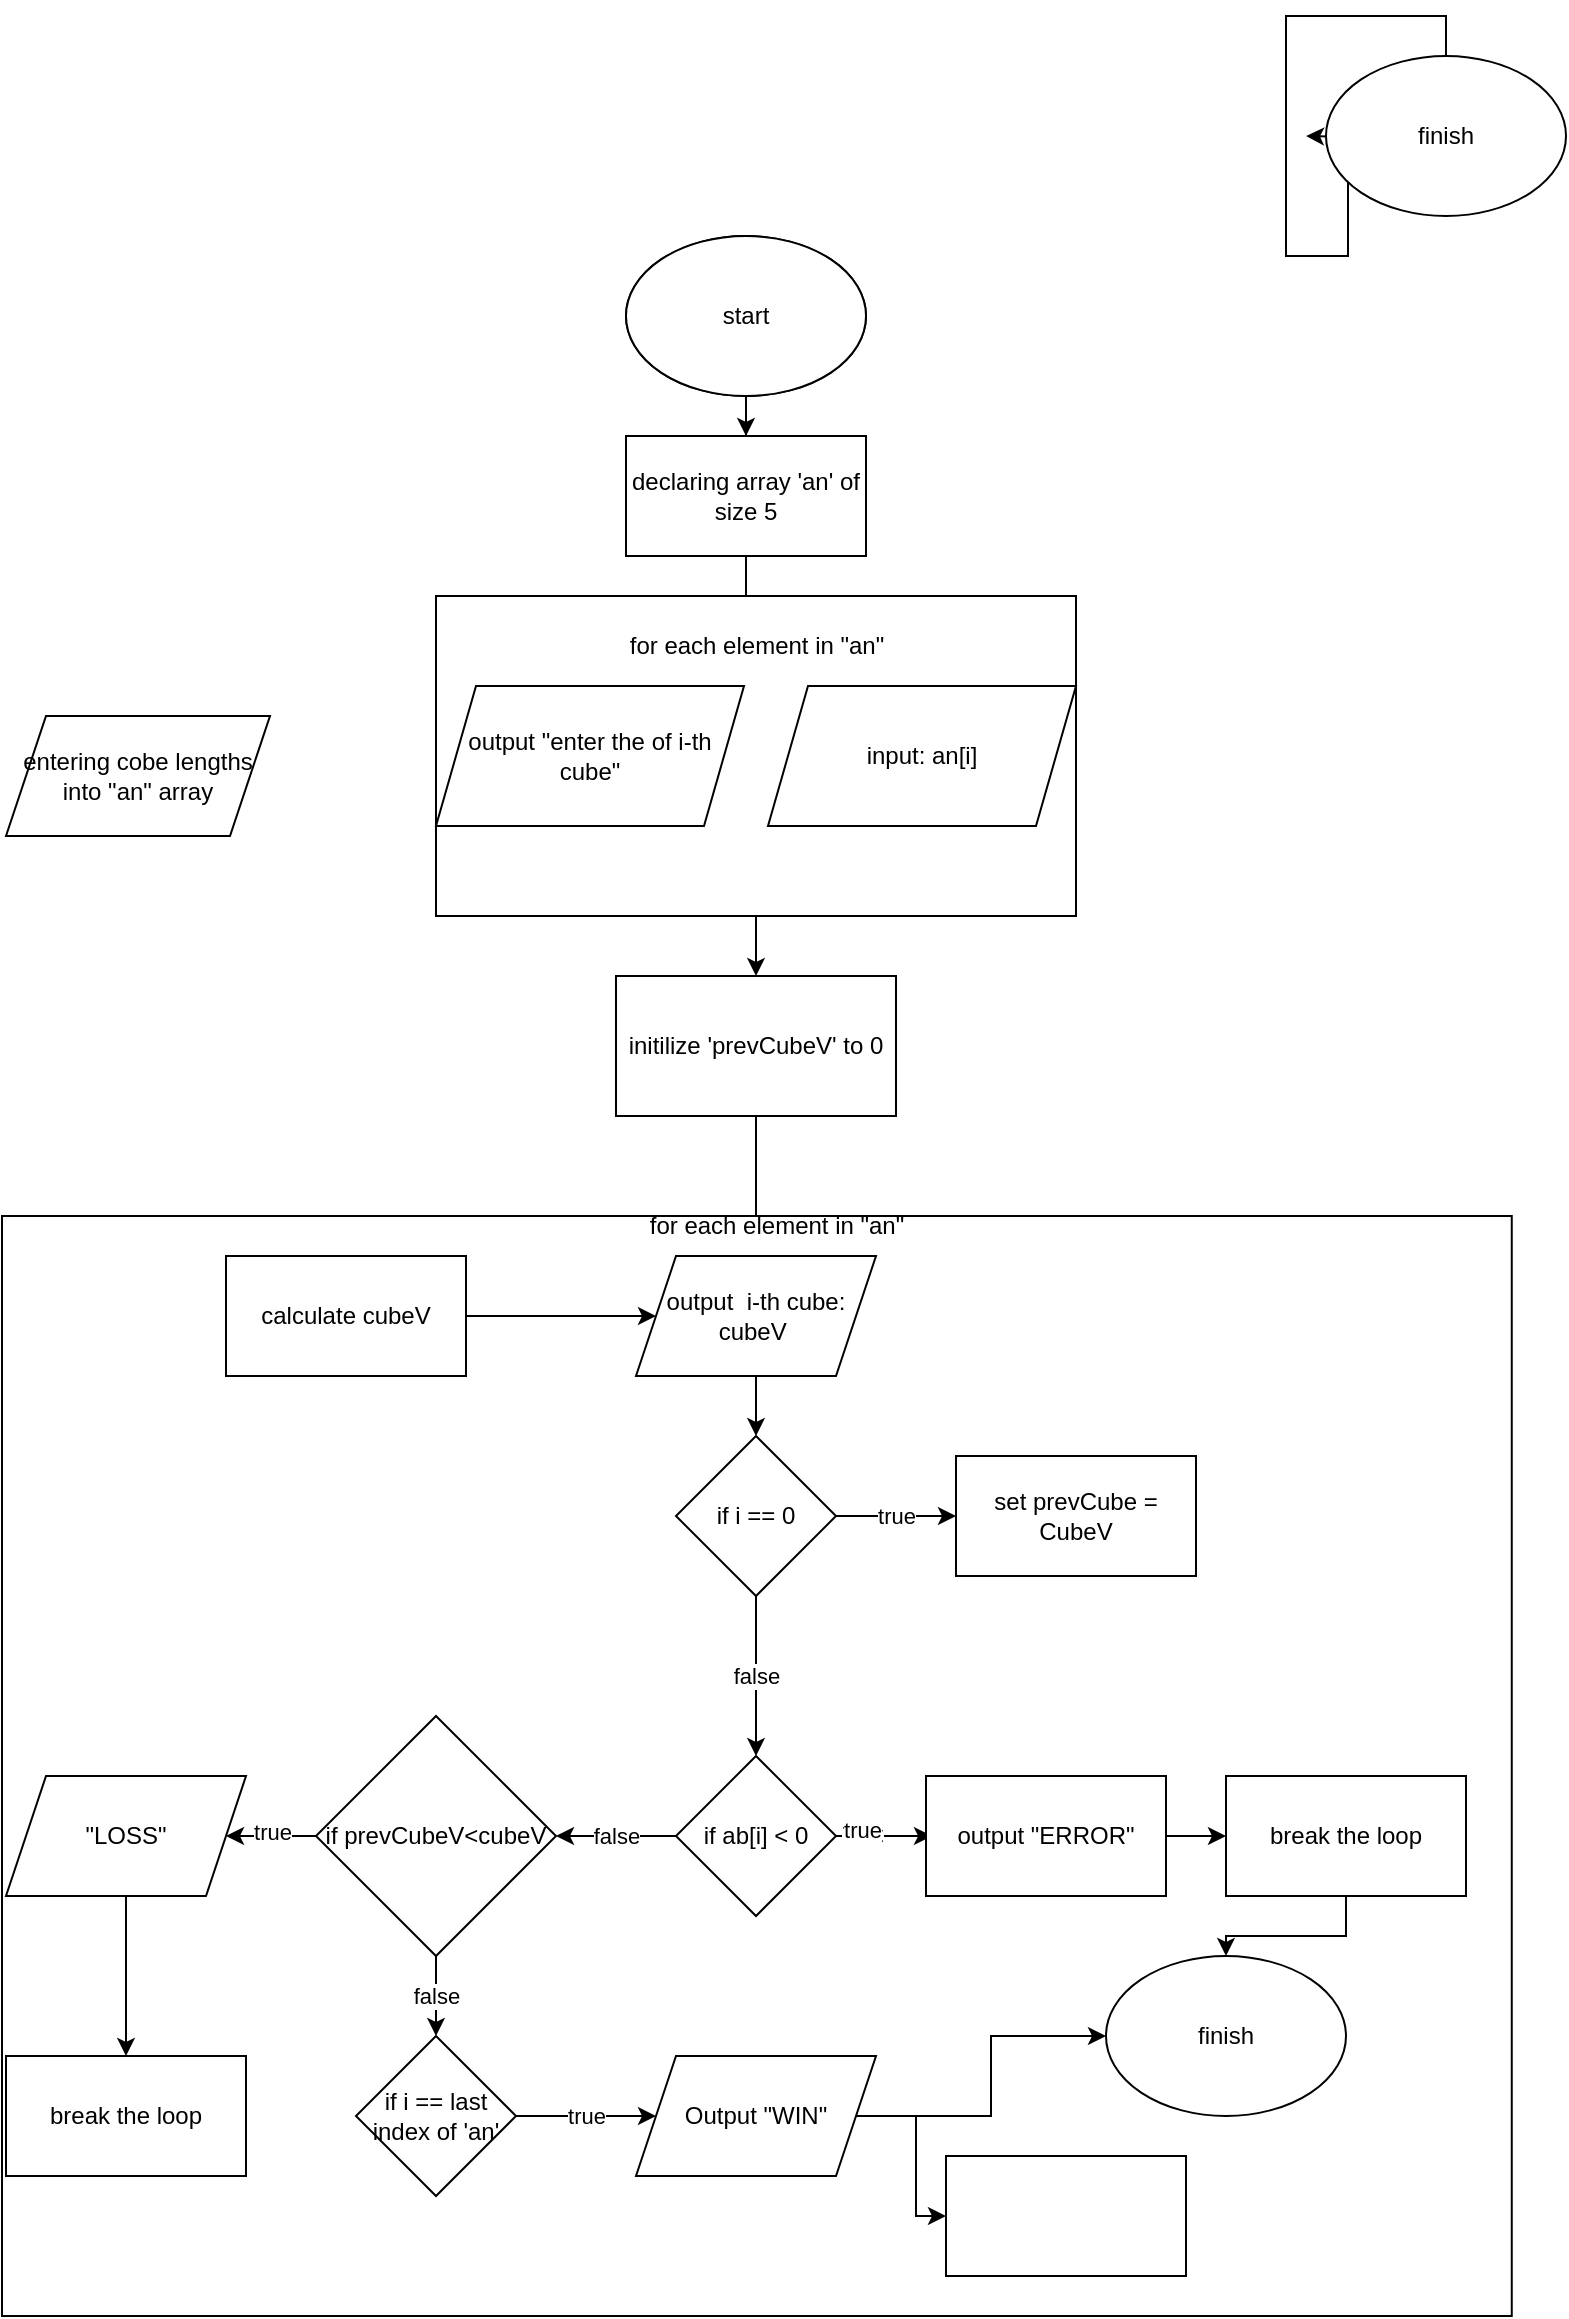 <mxfile version="22.0.3" type="device">
  <diagram name="Page-1" id="dzlGwOqnFct8hNl-MjGZ">
    <mxGraphModel dx="936" dy="731" grid="1" gridSize="10" guides="1" tooltips="1" connect="1" arrows="1" fold="1" page="1" pageScale="1" pageWidth="850" pageHeight="1100" math="0" shadow="0">
      <root>
        <mxCell id="0" />
        <mxCell id="1" parent="0" />
        <mxCell id="LIUh5S7-7C21HLJim_Fs-1" value="" style="ellipse;whiteSpace=wrap;html=1;" vertex="1" parent="1">
          <mxGeometry x="360" y="320" width="120" height="80" as="geometry" />
        </mxCell>
        <mxCell id="LIUh5S7-7C21HLJim_Fs-5" value="" style="edgeStyle=orthogonalEdgeStyle;rounded=0;orthogonalLoop=1;jettySize=auto;html=1;" edge="1" parent="1" source="LIUh5S7-7C21HLJim_Fs-2" target="LIUh5S7-7C21HLJim_Fs-4">
          <mxGeometry relative="1" as="geometry" />
        </mxCell>
        <mxCell id="LIUh5S7-7C21HLJim_Fs-2" value="start" style="ellipse;whiteSpace=wrap;html=1;" vertex="1" parent="1">
          <mxGeometry x="360" y="320" width="120" height="80" as="geometry" />
        </mxCell>
        <mxCell id="LIUh5S7-7C21HLJim_Fs-34" style="edgeStyle=orthogonalEdgeStyle;rounded=0;orthogonalLoop=1;jettySize=auto;html=1;exitX=0.5;exitY=0;exitDx=0;exitDy=0;" edge="1" parent="1" source="LIUh5S7-7C21HLJim_Fs-3">
          <mxGeometry relative="1" as="geometry">
            <mxPoint x="700" y="270" as="targetPoint" />
          </mxGeometry>
        </mxCell>
        <mxCell id="LIUh5S7-7C21HLJim_Fs-3" value="finish" style="ellipse;whiteSpace=wrap;html=1;" vertex="1" parent="1">
          <mxGeometry x="710" y="230" width="120" height="80" as="geometry" />
        </mxCell>
        <mxCell id="LIUh5S7-7C21HLJim_Fs-19" value="" style="edgeStyle=orthogonalEdgeStyle;rounded=0;orthogonalLoop=1;jettySize=auto;html=1;" edge="1" parent="1" source="LIUh5S7-7C21HLJim_Fs-4" target="LIUh5S7-7C21HLJim_Fs-17">
          <mxGeometry relative="1" as="geometry" />
        </mxCell>
        <mxCell id="LIUh5S7-7C21HLJim_Fs-4" value="declaring array &#39;an&#39; of size 5" style="rounded=0;whiteSpace=wrap;html=1;" vertex="1" parent="1">
          <mxGeometry x="360" y="420" width="120" height="60" as="geometry" />
        </mxCell>
        <mxCell id="LIUh5S7-7C21HLJim_Fs-9" value="entering cobe lengths into &quot;an&quot; array" style="shape=parallelogram;perimeter=parallelogramPerimeter;whiteSpace=wrap;html=1;fixedSize=1;" vertex="1" parent="1">
          <mxGeometry x="50" y="560" width="132" height="60" as="geometry" />
        </mxCell>
        <mxCell id="LIUh5S7-7C21HLJim_Fs-10" style="edgeStyle=orthogonalEdgeStyle;rounded=0;orthogonalLoop=1;jettySize=auto;html=1;exitX=0.5;exitY=1;exitDx=0;exitDy=0;" edge="1" parent="1" source="LIUh5S7-7C21HLJim_Fs-9" target="LIUh5S7-7C21HLJim_Fs-9">
          <mxGeometry relative="1" as="geometry" />
        </mxCell>
        <mxCell id="LIUh5S7-7C21HLJim_Fs-12" value="" style="rounded=0;whiteSpace=wrap;html=1;" vertex="1" parent="1">
          <mxGeometry x="360" y="510" width="120" height="60" as="geometry" />
        </mxCell>
        <mxCell id="LIUh5S7-7C21HLJim_Fs-20" value="" style="edgeStyle=orthogonalEdgeStyle;rounded=0;orthogonalLoop=1;jettySize=auto;html=1;" edge="1" parent="1" source="LIUh5S7-7C21HLJim_Fs-13" target="LIUh5S7-7C21HLJim_Fs-18">
          <mxGeometry relative="1" as="geometry" />
        </mxCell>
        <mxCell id="LIUh5S7-7C21HLJim_Fs-13" value="" style="rounded=0;whiteSpace=wrap;html=1;" vertex="1" parent="1">
          <mxGeometry x="265" y="500" width="320" height="160" as="geometry" />
        </mxCell>
        <mxCell id="LIUh5S7-7C21HLJim_Fs-14" value="output &quot;enter the of i-th cube&quot;" style="shape=parallelogram;perimeter=parallelogramPerimeter;whiteSpace=wrap;html=1;fixedSize=1;" vertex="1" parent="1">
          <mxGeometry x="265" y="545" width="154" height="70" as="geometry" />
        </mxCell>
        <mxCell id="LIUh5S7-7C21HLJim_Fs-16" value="input: an[i]" style="shape=parallelogram;perimeter=parallelogramPerimeter;whiteSpace=wrap;html=1;fixedSize=1;" vertex="1" parent="1">
          <mxGeometry x="431" y="545" width="154" height="70" as="geometry" />
        </mxCell>
        <mxCell id="LIUh5S7-7C21HLJim_Fs-17" value="for each element in &quot;an&quot;" style="text;html=1;strokeColor=none;fillColor=none;align=center;verticalAlign=middle;whiteSpace=wrap;rounded=0;" vertex="1" parent="1">
          <mxGeometry x="358" y="510" width="135" height="30" as="geometry" />
        </mxCell>
        <mxCell id="LIUh5S7-7C21HLJim_Fs-56" value="" style="edgeStyle=orthogonalEdgeStyle;rounded=0;orthogonalLoop=1;jettySize=auto;html=1;" edge="1" parent="1" source="LIUh5S7-7C21HLJim_Fs-18" target="LIUh5S7-7C21HLJim_Fs-24">
          <mxGeometry relative="1" as="geometry" />
        </mxCell>
        <mxCell id="LIUh5S7-7C21HLJim_Fs-18" value="initilize &#39;prevCubeV&#39; to 0" style="rounded=0;whiteSpace=wrap;html=1;" vertex="1" parent="1">
          <mxGeometry x="355" y="690" width="140" height="70" as="geometry" />
        </mxCell>
        <mxCell id="LIUh5S7-7C21HLJim_Fs-21" value="" style="rounded=0;whiteSpace=wrap;html=1;" vertex="1" parent="1">
          <mxGeometry x="48" y="810" width="754.88" height="550" as="geometry" />
        </mxCell>
        <mxCell id="LIUh5S7-7C21HLJim_Fs-22" value="for each element in &quot;an&quot;" style="text;html=1;strokeColor=none;fillColor=none;align=center;verticalAlign=middle;whiteSpace=wrap;rounded=0;" vertex="1" parent="1">
          <mxGeometry x="368" y="800" width="135" height="30" as="geometry" />
        </mxCell>
        <mxCell id="LIUh5S7-7C21HLJim_Fs-25" value="" style="edgeStyle=orthogonalEdgeStyle;rounded=0;orthogonalLoop=1;jettySize=auto;html=1;" edge="1" parent="1" source="LIUh5S7-7C21HLJim_Fs-23" target="LIUh5S7-7C21HLJim_Fs-24">
          <mxGeometry relative="1" as="geometry" />
        </mxCell>
        <mxCell id="LIUh5S7-7C21HLJim_Fs-23" value="calculate cubeV" style="rounded=0;whiteSpace=wrap;html=1;" vertex="1" parent="1">
          <mxGeometry x="160" y="830" width="120" height="60" as="geometry" />
        </mxCell>
        <mxCell id="LIUh5S7-7C21HLJim_Fs-29" value="" style="edgeStyle=orthogonalEdgeStyle;rounded=0;orthogonalLoop=1;jettySize=auto;html=1;" edge="1" parent="1" source="LIUh5S7-7C21HLJim_Fs-24" target="LIUh5S7-7C21HLJim_Fs-28">
          <mxGeometry relative="1" as="geometry" />
        </mxCell>
        <mxCell id="LIUh5S7-7C21HLJim_Fs-24" value="output&amp;nbsp; i-th cube: cubeV&amp;nbsp;" style="shape=parallelogram;perimeter=parallelogramPerimeter;whiteSpace=wrap;html=1;fixedSize=1;" vertex="1" parent="1">
          <mxGeometry x="365" y="830" width="120" height="60" as="geometry" />
        </mxCell>
        <mxCell id="LIUh5S7-7C21HLJim_Fs-31" value="true" style="edgeStyle=orthogonalEdgeStyle;rounded=0;orthogonalLoop=1;jettySize=auto;html=1;" edge="1" parent="1" source="LIUh5S7-7C21HLJim_Fs-28" target="LIUh5S7-7C21HLJim_Fs-30">
          <mxGeometry relative="1" as="geometry" />
        </mxCell>
        <mxCell id="LIUh5S7-7C21HLJim_Fs-33" value="false" style="edgeStyle=orthogonalEdgeStyle;rounded=0;orthogonalLoop=1;jettySize=auto;html=1;" edge="1" parent="1" source="LIUh5S7-7C21HLJim_Fs-28" target="LIUh5S7-7C21HLJim_Fs-32">
          <mxGeometry relative="1" as="geometry" />
        </mxCell>
        <mxCell id="LIUh5S7-7C21HLJim_Fs-28" value="if i == 0" style="rhombus;whiteSpace=wrap;html=1;" vertex="1" parent="1">
          <mxGeometry x="385" y="920" width="80" height="80" as="geometry" />
        </mxCell>
        <mxCell id="LIUh5S7-7C21HLJim_Fs-30" value="set prevCube = CubeV" style="whiteSpace=wrap;html=1;" vertex="1" parent="1">
          <mxGeometry x="525" y="930" width="120" height="60" as="geometry" />
        </mxCell>
        <mxCell id="LIUh5S7-7C21HLJim_Fs-42" value="" style="edgeStyle=orthogonalEdgeStyle;rounded=0;orthogonalLoop=1;jettySize=auto;html=1;" edge="1" parent="1" source="LIUh5S7-7C21HLJim_Fs-32">
          <mxGeometry relative="1" as="geometry">
            <mxPoint x="512.982" y="1120.053" as="targetPoint" />
          </mxGeometry>
        </mxCell>
        <mxCell id="LIUh5S7-7C21HLJim_Fs-73" value="Text" style="edgeLabel;html=1;align=center;verticalAlign=middle;resizable=0;points=[];" vertex="1" connectable="0" parent="LIUh5S7-7C21HLJim_Fs-42">
          <mxGeometry x="-0.475" y="1" relative="1" as="geometry">
            <mxPoint as="offset" />
          </mxGeometry>
        </mxCell>
        <mxCell id="LIUh5S7-7C21HLJim_Fs-76" value="true" style="edgeLabel;html=1;align=center;verticalAlign=middle;resizable=0;points=[];" vertex="1" connectable="0" parent="LIUh5S7-7C21HLJim_Fs-42">
          <mxGeometry x="-0.475" y="3" relative="1" as="geometry">
            <mxPoint as="offset" />
          </mxGeometry>
        </mxCell>
        <mxCell id="LIUh5S7-7C21HLJim_Fs-53" value="" style="edgeStyle=orthogonalEdgeStyle;rounded=0;orthogonalLoop=1;jettySize=auto;html=1;" edge="1" parent="1" source="LIUh5S7-7C21HLJim_Fs-32" target="LIUh5S7-7C21HLJim_Fs-52">
          <mxGeometry relative="1" as="geometry" />
        </mxCell>
        <mxCell id="LIUh5S7-7C21HLJim_Fs-77" value="false" style="edgeLabel;html=1;align=center;verticalAlign=middle;resizable=0;points=[];" vertex="1" connectable="0" parent="LIUh5S7-7C21HLJim_Fs-53">
          <mxGeometry x="-0.008" relative="1" as="geometry">
            <mxPoint as="offset" />
          </mxGeometry>
        </mxCell>
        <mxCell id="LIUh5S7-7C21HLJim_Fs-32" value="if ab[i] &amp;lt; 0" style="rhombus;whiteSpace=wrap;html=1;" vertex="1" parent="1">
          <mxGeometry x="385" y="1080" width="80" height="80" as="geometry" />
        </mxCell>
        <mxCell id="LIUh5S7-7C21HLJim_Fs-46" value="" style="edgeStyle=orthogonalEdgeStyle;rounded=0;orthogonalLoop=1;jettySize=auto;html=1;" edge="1" parent="1" source="LIUh5S7-7C21HLJim_Fs-44" target="LIUh5S7-7C21HLJim_Fs-45">
          <mxGeometry relative="1" as="geometry" />
        </mxCell>
        <mxCell id="LIUh5S7-7C21HLJim_Fs-44" value="output &quot;ERROR&quot;" style="rounded=0;whiteSpace=wrap;html=1;" vertex="1" parent="1">
          <mxGeometry x="510" y="1090" width="120" height="60" as="geometry" />
        </mxCell>
        <mxCell id="LIUh5S7-7C21HLJim_Fs-81" value="" style="edgeStyle=orthogonalEdgeStyle;rounded=0;orthogonalLoop=1;jettySize=auto;html=1;" edge="1" parent="1" source="LIUh5S7-7C21HLJim_Fs-45" target="LIUh5S7-7C21HLJim_Fs-79">
          <mxGeometry relative="1" as="geometry" />
        </mxCell>
        <mxCell id="LIUh5S7-7C21HLJim_Fs-45" value="break the loop" style="whiteSpace=wrap;html=1;rounded=0;" vertex="1" parent="1">
          <mxGeometry x="660" y="1090" width="120" height="60" as="geometry" />
        </mxCell>
        <mxCell id="LIUh5S7-7C21HLJim_Fs-55" value="" style="edgeStyle=orthogonalEdgeStyle;rounded=0;orthogonalLoop=1;jettySize=auto;html=1;" edge="1" parent="1" source="LIUh5S7-7C21HLJim_Fs-52" target="LIUh5S7-7C21HLJim_Fs-54">
          <mxGeometry relative="1" as="geometry" />
        </mxCell>
        <mxCell id="LIUh5S7-7C21HLJim_Fs-78" value="true" style="edgeLabel;html=1;align=center;verticalAlign=middle;resizable=0;points=[];" vertex="1" connectable="0" parent="LIUh5S7-7C21HLJim_Fs-55">
          <mxGeometry x="0.164" y="-2" relative="1" as="geometry">
            <mxPoint as="offset" />
          </mxGeometry>
        </mxCell>
        <mxCell id="LIUh5S7-7C21HLJim_Fs-61" value="false" style="edgeStyle=orthogonalEdgeStyle;rounded=0;orthogonalLoop=1;jettySize=auto;html=1;" edge="1" parent="1" source="LIUh5S7-7C21HLJim_Fs-52" target="LIUh5S7-7C21HLJim_Fs-60">
          <mxGeometry relative="1" as="geometry" />
        </mxCell>
        <mxCell id="LIUh5S7-7C21HLJim_Fs-52" value="if prevCubeV&amp;lt;cubeV" style="rhombus;whiteSpace=wrap;html=1;" vertex="1" parent="1">
          <mxGeometry x="205" y="1060" width="120" height="120" as="geometry" />
        </mxCell>
        <mxCell id="LIUh5S7-7C21HLJim_Fs-59" value="" style="edgeStyle=orthogonalEdgeStyle;rounded=0;orthogonalLoop=1;jettySize=auto;html=1;" edge="1" parent="1" source="LIUh5S7-7C21HLJim_Fs-54" target="LIUh5S7-7C21HLJim_Fs-58">
          <mxGeometry relative="1" as="geometry" />
        </mxCell>
        <mxCell id="LIUh5S7-7C21HLJim_Fs-54" value="&quot;LOSS&quot;" style="shape=parallelogram;perimeter=parallelogramPerimeter;whiteSpace=wrap;html=1;fixedSize=1;" vertex="1" parent="1">
          <mxGeometry x="50" y="1090" width="120" height="60" as="geometry" />
        </mxCell>
        <mxCell id="LIUh5S7-7C21HLJim_Fs-58" value="break the loop" style="whiteSpace=wrap;html=1;" vertex="1" parent="1">
          <mxGeometry x="50" y="1230" width="120" height="60" as="geometry" />
        </mxCell>
        <mxCell id="LIUh5S7-7C21HLJim_Fs-63" value="true" style="edgeStyle=orthogonalEdgeStyle;rounded=0;orthogonalLoop=1;jettySize=auto;html=1;" edge="1" parent="1" source="LIUh5S7-7C21HLJim_Fs-60" target="LIUh5S7-7C21HLJim_Fs-62">
          <mxGeometry relative="1" as="geometry" />
        </mxCell>
        <mxCell id="LIUh5S7-7C21HLJim_Fs-60" value="if i == last index of &#39;an&#39;" style="rhombus;whiteSpace=wrap;html=1;" vertex="1" parent="1">
          <mxGeometry x="225" y="1220" width="80" height="80" as="geometry" />
        </mxCell>
        <mxCell id="LIUh5S7-7C21HLJim_Fs-67" value="" style="edgeStyle=orthogonalEdgeStyle;rounded=0;orthogonalLoop=1;jettySize=auto;html=1;" edge="1" parent="1" source="LIUh5S7-7C21HLJim_Fs-62" target="LIUh5S7-7C21HLJim_Fs-66">
          <mxGeometry relative="1" as="geometry" />
        </mxCell>
        <mxCell id="LIUh5S7-7C21HLJim_Fs-82" style="edgeStyle=orthogonalEdgeStyle;rounded=0;orthogonalLoop=1;jettySize=auto;html=1;" edge="1" parent="1" source="LIUh5S7-7C21HLJim_Fs-62" target="LIUh5S7-7C21HLJim_Fs-79">
          <mxGeometry relative="1" as="geometry" />
        </mxCell>
        <mxCell id="LIUh5S7-7C21HLJim_Fs-62" value="Output &quot;WIN&quot;" style="shape=parallelogram;perimeter=parallelogramPerimeter;whiteSpace=wrap;html=1;fixedSize=1;" vertex="1" parent="1">
          <mxGeometry x="365" y="1230" width="120" height="60" as="geometry" />
        </mxCell>
        <mxCell id="LIUh5S7-7C21HLJim_Fs-66" value="" style="whiteSpace=wrap;html=1;" vertex="1" parent="1">
          <mxGeometry x="520" y="1280" width="120" height="60" as="geometry" />
        </mxCell>
        <mxCell id="LIUh5S7-7C21HLJim_Fs-79" value="finish" style="ellipse;whiteSpace=wrap;html=1;" vertex="1" parent="1">
          <mxGeometry x="600" y="1180" width="120" height="80" as="geometry" />
        </mxCell>
      </root>
    </mxGraphModel>
  </diagram>
</mxfile>
